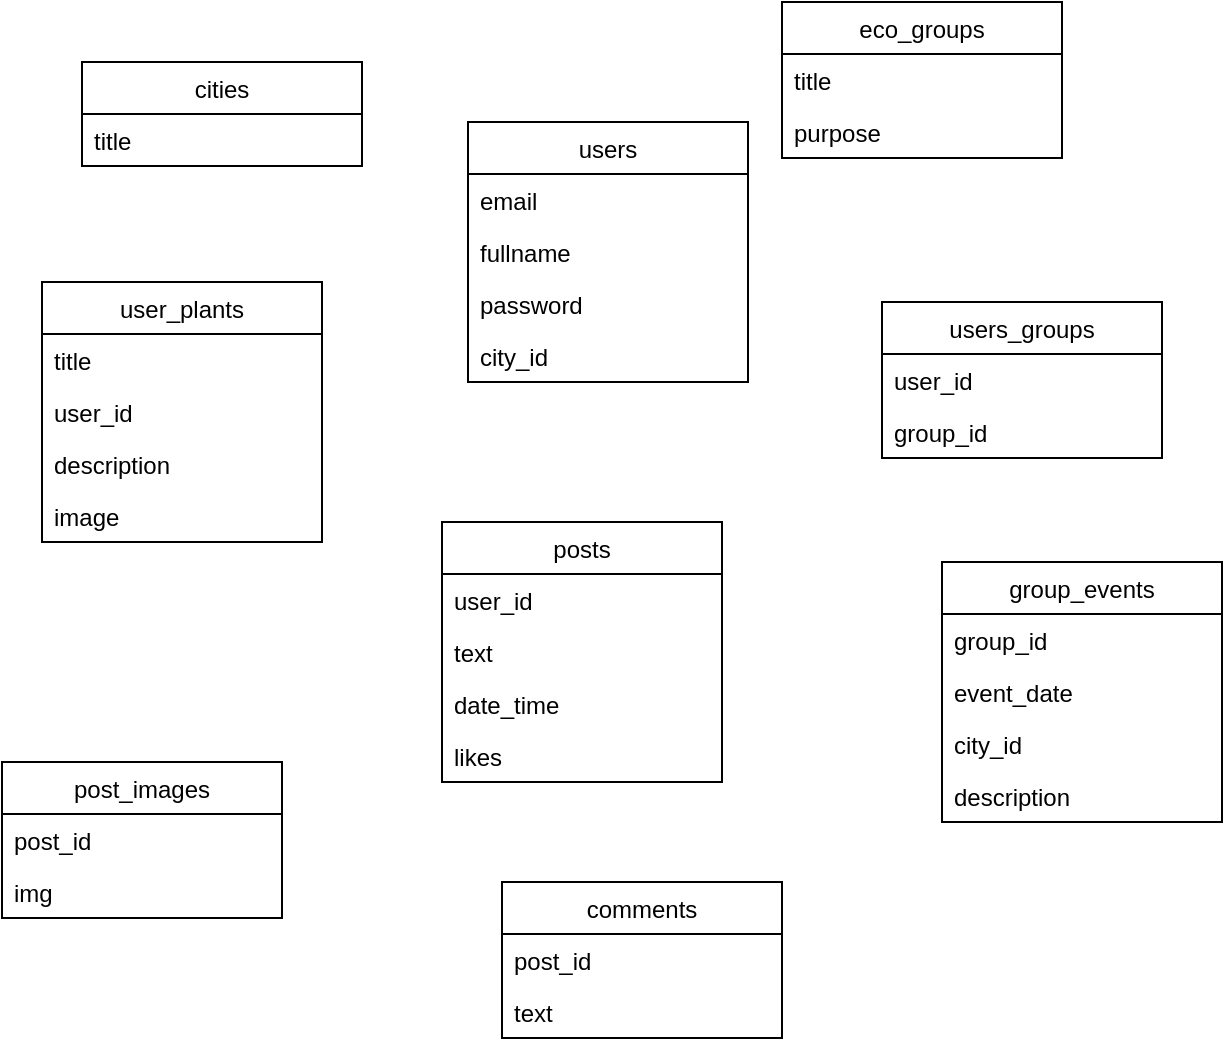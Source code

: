 <mxfile version="15.8.2" type="device"><diagram id="C5RBs43oDa-KdzZeNtuy" name="Page-1"><mxGraphModel dx="1128" dy="689" grid="1" gridSize="10" guides="1" tooltips="1" connect="1" arrows="1" fold="1" page="1" pageScale="1" pageWidth="827" pageHeight="1169" math="0" shadow="0"><root><mxCell id="WIyWlLk6GJQsqaUBKTNV-0"/><mxCell id="WIyWlLk6GJQsqaUBKTNV-1" parent="WIyWlLk6GJQsqaUBKTNV-0"/><mxCell id="K6dy8_3vQrtfAJ67xVhK-0" value="users" style="swimlane;fontStyle=0;childLayout=stackLayout;horizontal=1;startSize=26;fillColor=none;horizontalStack=0;resizeParent=1;resizeParentMax=0;resizeLast=0;collapsible=1;marginBottom=0;" vertex="1" parent="WIyWlLk6GJQsqaUBKTNV-1"><mxGeometry x="273" y="140" width="140" height="130" as="geometry"/></mxCell><mxCell id="K6dy8_3vQrtfAJ67xVhK-1" value="email" style="text;strokeColor=none;fillColor=none;align=left;verticalAlign=top;spacingLeft=4;spacingRight=4;overflow=hidden;rotatable=0;points=[[0,0.5],[1,0.5]];portConstraint=eastwest;" vertex="1" parent="K6dy8_3vQrtfAJ67xVhK-0"><mxGeometry y="26" width="140" height="26" as="geometry"/></mxCell><mxCell id="K6dy8_3vQrtfAJ67xVhK-2" value="fullname" style="text;strokeColor=none;fillColor=none;align=left;verticalAlign=top;spacingLeft=4;spacingRight=4;overflow=hidden;rotatable=0;points=[[0,0.5],[1,0.5]];portConstraint=eastwest;" vertex="1" parent="K6dy8_3vQrtfAJ67xVhK-0"><mxGeometry y="52" width="140" height="26" as="geometry"/></mxCell><mxCell id="K6dy8_3vQrtfAJ67xVhK-42" value="password" style="text;strokeColor=none;fillColor=none;align=left;verticalAlign=top;spacingLeft=4;spacingRight=4;overflow=hidden;rotatable=0;points=[[0,0.5],[1,0.5]];portConstraint=eastwest;" vertex="1" parent="K6dy8_3vQrtfAJ67xVhK-0"><mxGeometry y="78" width="140" height="26" as="geometry"/></mxCell><mxCell id="K6dy8_3vQrtfAJ67xVhK-4" value="city_id" style="text;strokeColor=none;fillColor=none;align=left;verticalAlign=top;spacingLeft=4;spacingRight=4;overflow=hidden;rotatable=0;points=[[0,0.5],[1,0.5]];portConstraint=eastwest;" vertex="1" parent="K6dy8_3vQrtfAJ67xVhK-0"><mxGeometry y="104" width="140" height="26" as="geometry"/></mxCell><mxCell id="K6dy8_3vQrtfAJ67xVhK-6" value="cities" style="swimlane;fontStyle=0;childLayout=stackLayout;horizontal=1;startSize=26;fillColor=none;horizontalStack=0;resizeParent=1;resizeParentMax=0;resizeLast=0;collapsible=1;marginBottom=0;" vertex="1" parent="WIyWlLk6GJQsqaUBKTNV-1"><mxGeometry x="80" y="110" width="140" height="52" as="geometry"/></mxCell><mxCell id="K6dy8_3vQrtfAJ67xVhK-7" value="title" style="text;strokeColor=none;fillColor=none;align=left;verticalAlign=top;spacingLeft=4;spacingRight=4;overflow=hidden;rotatable=0;points=[[0,0.5],[1,0.5]];portConstraint=eastwest;" vertex="1" parent="K6dy8_3vQrtfAJ67xVhK-6"><mxGeometry y="26" width="140" height="26" as="geometry"/></mxCell><mxCell id="K6dy8_3vQrtfAJ67xVhK-10" value="user_plants" style="swimlane;fontStyle=0;childLayout=stackLayout;horizontal=1;startSize=26;fillColor=none;horizontalStack=0;resizeParent=1;resizeParentMax=0;resizeLast=0;collapsible=1;marginBottom=0;" vertex="1" parent="WIyWlLk6GJQsqaUBKTNV-1"><mxGeometry x="60" y="220" width="140" height="130" as="geometry"/></mxCell><mxCell id="K6dy8_3vQrtfAJ67xVhK-11" value="title" style="text;strokeColor=none;fillColor=none;align=left;verticalAlign=top;spacingLeft=4;spacingRight=4;overflow=hidden;rotatable=0;points=[[0,0.5],[1,0.5]];portConstraint=eastwest;" vertex="1" parent="K6dy8_3vQrtfAJ67xVhK-10"><mxGeometry y="26" width="140" height="26" as="geometry"/></mxCell><mxCell id="K6dy8_3vQrtfAJ67xVhK-12" value="user_id" style="text;strokeColor=none;fillColor=none;align=left;verticalAlign=top;spacingLeft=4;spacingRight=4;overflow=hidden;rotatable=0;points=[[0,0.5],[1,0.5]];portConstraint=eastwest;" vertex="1" parent="K6dy8_3vQrtfAJ67xVhK-10"><mxGeometry y="52" width="140" height="26" as="geometry"/></mxCell><mxCell id="K6dy8_3vQrtfAJ67xVhK-13" value="description" style="text;strokeColor=none;fillColor=none;align=left;verticalAlign=top;spacingLeft=4;spacingRight=4;overflow=hidden;rotatable=0;points=[[0,0.5],[1,0.5]];portConstraint=eastwest;" vertex="1" parent="K6dy8_3vQrtfAJ67xVhK-10"><mxGeometry y="78" width="140" height="26" as="geometry"/></mxCell><mxCell id="K6dy8_3vQrtfAJ67xVhK-26" value="image" style="text;strokeColor=none;fillColor=none;align=left;verticalAlign=top;spacingLeft=4;spacingRight=4;overflow=hidden;rotatable=0;points=[[0,0.5],[1,0.5]];portConstraint=eastwest;" vertex="1" parent="K6dy8_3vQrtfAJ67xVhK-10"><mxGeometry y="104" width="140" height="26" as="geometry"/></mxCell><mxCell id="K6dy8_3vQrtfAJ67xVhK-14" value="eco_groups" style="swimlane;fontStyle=0;childLayout=stackLayout;horizontal=1;startSize=26;fillColor=none;horizontalStack=0;resizeParent=1;resizeParentMax=0;resizeLast=0;collapsible=1;marginBottom=0;" vertex="1" parent="WIyWlLk6GJQsqaUBKTNV-1"><mxGeometry x="430" y="80" width="140" height="78" as="geometry"/></mxCell><mxCell id="K6dy8_3vQrtfAJ67xVhK-15" value="title" style="text;strokeColor=none;fillColor=none;align=left;verticalAlign=top;spacingLeft=4;spacingRight=4;overflow=hidden;rotatable=0;points=[[0,0.5],[1,0.5]];portConstraint=eastwest;" vertex="1" parent="K6dy8_3vQrtfAJ67xVhK-14"><mxGeometry y="26" width="140" height="26" as="geometry"/></mxCell><mxCell id="K6dy8_3vQrtfAJ67xVhK-16" value="purpose" style="text;strokeColor=none;fillColor=none;align=left;verticalAlign=top;spacingLeft=4;spacingRight=4;overflow=hidden;rotatable=0;points=[[0,0.5],[1,0.5]];portConstraint=eastwest;" vertex="1" parent="K6dy8_3vQrtfAJ67xVhK-14"><mxGeometry y="52" width="140" height="26" as="geometry"/></mxCell><mxCell id="K6dy8_3vQrtfAJ67xVhK-18" value="users_groups" style="swimlane;fontStyle=0;childLayout=stackLayout;horizontal=1;startSize=26;fillColor=none;horizontalStack=0;resizeParent=1;resizeParentMax=0;resizeLast=0;collapsible=1;marginBottom=0;" vertex="1" parent="WIyWlLk6GJQsqaUBKTNV-1"><mxGeometry x="480" y="230" width="140" height="78" as="geometry"/></mxCell><mxCell id="K6dy8_3vQrtfAJ67xVhK-19" value="user_id" style="text;strokeColor=none;fillColor=none;align=left;verticalAlign=top;spacingLeft=4;spacingRight=4;overflow=hidden;rotatable=0;points=[[0,0.5],[1,0.5]];portConstraint=eastwest;" vertex="1" parent="K6dy8_3vQrtfAJ67xVhK-18"><mxGeometry y="26" width="140" height="26" as="geometry"/></mxCell><mxCell id="K6dy8_3vQrtfAJ67xVhK-20" value="group_id" style="text;strokeColor=none;fillColor=none;align=left;verticalAlign=top;spacingLeft=4;spacingRight=4;overflow=hidden;rotatable=0;points=[[0,0.5],[1,0.5]];portConstraint=eastwest;" vertex="1" parent="K6dy8_3vQrtfAJ67xVhK-18"><mxGeometry y="52" width="140" height="26" as="geometry"/></mxCell><mxCell id="K6dy8_3vQrtfAJ67xVhK-27" value="posts" style="swimlane;fontStyle=0;childLayout=stackLayout;horizontal=1;startSize=26;fillColor=none;horizontalStack=0;resizeParent=1;resizeParentMax=0;resizeLast=0;collapsible=1;marginBottom=0;" vertex="1" parent="WIyWlLk6GJQsqaUBKTNV-1"><mxGeometry x="260" y="340" width="140" height="130" as="geometry"/></mxCell><mxCell id="K6dy8_3vQrtfAJ67xVhK-28" value="user_id" style="text;strokeColor=none;fillColor=none;align=left;verticalAlign=top;spacingLeft=4;spacingRight=4;overflow=hidden;rotatable=0;points=[[0,0.5],[1,0.5]];portConstraint=eastwest;" vertex="1" parent="K6dy8_3vQrtfAJ67xVhK-27"><mxGeometry y="26" width="140" height="26" as="geometry"/></mxCell><mxCell id="K6dy8_3vQrtfAJ67xVhK-29" value="text" style="text;strokeColor=none;fillColor=none;align=left;verticalAlign=top;spacingLeft=4;spacingRight=4;overflow=hidden;rotatable=0;points=[[0,0.5],[1,0.5]];portConstraint=eastwest;" vertex="1" parent="K6dy8_3vQrtfAJ67xVhK-27"><mxGeometry y="52" width="140" height="26" as="geometry"/></mxCell><mxCell id="K6dy8_3vQrtfAJ67xVhK-41" value="date_time" style="text;strokeColor=none;fillColor=none;align=left;verticalAlign=top;spacingLeft=4;spacingRight=4;overflow=hidden;rotatable=0;points=[[0,0.5],[1,0.5]];portConstraint=eastwest;" vertex="1" parent="K6dy8_3vQrtfAJ67xVhK-27"><mxGeometry y="78" width="140" height="26" as="geometry"/></mxCell><mxCell id="K6dy8_3vQrtfAJ67xVhK-51" value="likes" style="text;strokeColor=none;fillColor=none;align=left;verticalAlign=top;spacingLeft=4;spacingRight=4;overflow=hidden;rotatable=0;points=[[0,0.5],[1,0.5]];portConstraint=eastwest;" vertex="1" parent="K6dy8_3vQrtfAJ67xVhK-27"><mxGeometry y="104" width="140" height="26" as="geometry"/></mxCell><mxCell id="K6dy8_3vQrtfAJ67xVhK-36" value="group_events" style="swimlane;fontStyle=0;childLayout=stackLayout;horizontal=1;startSize=26;fillColor=none;horizontalStack=0;resizeParent=1;resizeParentMax=0;resizeLast=0;collapsible=1;marginBottom=0;" vertex="1" parent="WIyWlLk6GJQsqaUBKTNV-1"><mxGeometry x="510" y="360" width="140" height="130" as="geometry"/></mxCell><mxCell id="K6dy8_3vQrtfAJ67xVhK-37" value="group_id" style="text;strokeColor=none;fillColor=none;align=left;verticalAlign=top;spacingLeft=4;spacingRight=4;overflow=hidden;rotatable=0;points=[[0,0.5],[1,0.5]];portConstraint=eastwest;" vertex="1" parent="K6dy8_3vQrtfAJ67xVhK-36"><mxGeometry y="26" width="140" height="26" as="geometry"/></mxCell><mxCell id="K6dy8_3vQrtfAJ67xVhK-38" value="event_date" style="text;strokeColor=none;fillColor=none;align=left;verticalAlign=top;spacingLeft=4;spacingRight=4;overflow=hidden;rotatable=0;points=[[0,0.5],[1,0.5]];portConstraint=eastwest;" vertex="1" parent="K6dy8_3vQrtfAJ67xVhK-36"><mxGeometry y="52" width="140" height="26" as="geometry"/></mxCell><mxCell id="K6dy8_3vQrtfAJ67xVhK-39" value="city_id" style="text;strokeColor=none;fillColor=none;align=left;verticalAlign=top;spacingLeft=4;spacingRight=4;overflow=hidden;rotatable=0;points=[[0,0.5],[1,0.5]];portConstraint=eastwest;" vertex="1" parent="K6dy8_3vQrtfAJ67xVhK-36"><mxGeometry y="78" width="140" height="26" as="geometry"/></mxCell><mxCell id="K6dy8_3vQrtfAJ67xVhK-40" value="description" style="text;strokeColor=none;fillColor=none;align=left;verticalAlign=top;spacingLeft=4;spacingRight=4;overflow=hidden;rotatable=0;points=[[0,0.5],[1,0.5]];portConstraint=eastwest;" vertex="1" parent="K6dy8_3vQrtfAJ67xVhK-36"><mxGeometry y="104" width="140" height="26" as="geometry"/></mxCell><mxCell id="K6dy8_3vQrtfAJ67xVhK-43" value="post_images" style="swimlane;fontStyle=0;childLayout=stackLayout;horizontal=1;startSize=26;fillColor=none;horizontalStack=0;resizeParent=1;resizeParentMax=0;resizeLast=0;collapsible=1;marginBottom=0;" vertex="1" parent="WIyWlLk6GJQsqaUBKTNV-1"><mxGeometry x="40" y="460" width="140" height="78" as="geometry"/></mxCell><mxCell id="K6dy8_3vQrtfAJ67xVhK-44" value="post_id" style="text;strokeColor=none;fillColor=none;align=left;verticalAlign=top;spacingLeft=4;spacingRight=4;overflow=hidden;rotatable=0;points=[[0,0.5],[1,0.5]];portConstraint=eastwest;" vertex="1" parent="K6dy8_3vQrtfAJ67xVhK-43"><mxGeometry y="26" width="140" height="26" as="geometry"/></mxCell><mxCell id="K6dy8_3vQrtfAJ67xVhK-45" value="img" style="text;strokeColor=none;fillColor=none;align=left;verticalAlign=top;spacingLeft=4;spacingRight=4;overflow=hidden;rotatable=0;points=[[0,0.5],[1,0.5]];portConstraint=eastwest;" vertex="1" parent="K6dy8_3vQrtfAJ67xVhK-43"><mxGeometry y="52" width="140" height="26" as="geometry"/></mxCell><mxCell id="K6dy8_3vQrtfAJ67xVhK-47" value="comments" style="swimlane;fontStyle=0;childLayout=stackLayout;horizontal=1;startSize=26;fillColor=none;horizontalStack=0;resizeParent=1;resizeParentMax=0;resizeLast=0;collapsible=1;marginBottom=0;" vertex="1" parent="WIyWlLk6GJQsqaUBKTNV-1"><mxGeometry x="290" y="520" width="140" height="78" as="geometry"/></mxCell><mxCell id="K6dy8_3vQrtfAJ67xVhK-48" value="post_id" style="text;strokeColor=none;fillColor=none;align=left;verticalAlign=top;spacingLeft=4;spacingRight=4;overflow=hidden;rotatable=0;points=[[0,0.5],[1,0.5]];portConstraint=eastwest;" vertex="1" parent="K6dy8_3vQrtfAJ67xVhK-47"><mxGeometry y="26" width="140" height="26" as="geometry"/></mxCell><mxCell id="K6dy8_3vQrtfAJ67xVhK-49" value="text" style="text;strokeColor=none;fillColor=none;align=left;verticalAlign=top;spacingLeft=4;spacingRight=4;overflow=hidden;rotatable=0;points=[[0,0.5],[1,0.5]];portConstraint=eastwest;" vertex="1" parent="K6dy8_3vQrtfAJ67xVhK-47"><mxGeometry y="52" width="140" height="26" as="geometry"/></mxCell></root></mxGraphModel></diagram></mxfile>
